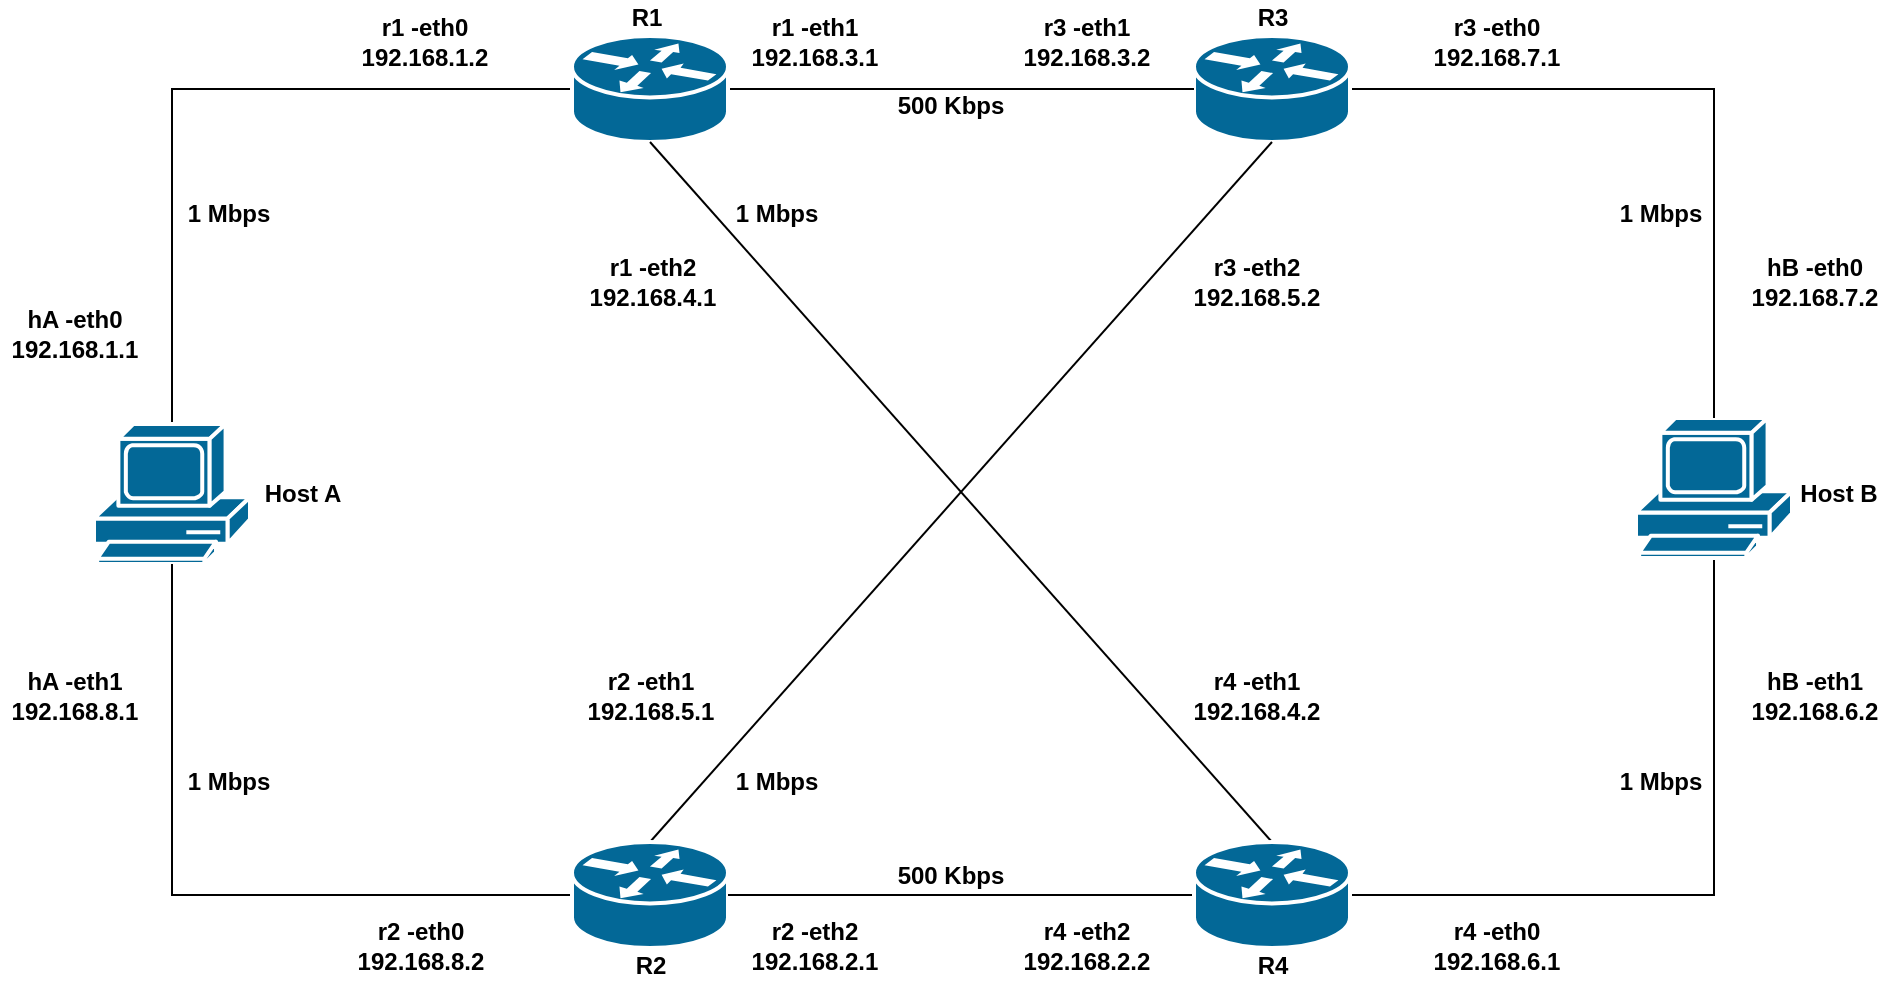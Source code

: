 <mxfile version="20.0.1" type="device"><diagram name="Page-1" id="822b0af5-4adb-64df-f703-e8dfc1f81529"><mxGraphModel dx="910" dy="987" grid="0" gridSize="10" guides="1" tooltips="1" connect="1" arrows="1" fold="1" page="0" pageScale="1" pageWidth="1100" pageHeight="850" background="none" math="0" shadow="0"><root><mxCell id="0"/><mxCell id="1" parent="0"/><mxCell id="3diais1_yJNKNP1Jnrvj-9" style="edgeStyle=orthogonalEdgeStyle;rounded=0;orthogonalLoop=1;jettySize=auto;html=1;exitX=0.5;exitY=0;exitDx=0;exitDy=0;exitPerimeter=0;entryX=0;entryY=0.5;entryDx=0;entryDy=0;entryPerimeter=0;endArrow=none;endFill=0;" parent="1" source="3diais1_yJNKNP1Jnrvj-1" target="3diais1_yJNKNP1Jnrvj-6" edge="1"><mxGeometry relative="1" as="geometry"/></mxCell><mxCell id="3diais1_yJNKNP1Jnrvj-1" value="" style="shape=mxgraph.cisco.computers_and_peripherals.pc;sketch=0;html=1;pointerEvents=1;dashed=0;fillColor=#036897;strokeColor=#ffffff;strokeWidth=2;verticalLabelPosition=bottom;verticalAlign=top;align=center;outlineConnect=0;" parent="1" vertex="1"><mxGeometry x="-188" y="99" width="78" height="70" as="geometry"/></mxCell><mxCell id="3diais1_yJNKNP1Jnrvj-12" style="edgeStyle=orthogonalEdgeStyle;rounded=0;orthogonalLoop=1;jettySize=auto;html=1;exitX=0.5;exitY=1;exitDx=0;exitDy=0;exitPerimeter=0;entryX=1;entryY=0.5;entryDx=0;entryDy=0;entryPerimeter=0;endArrow=none;endFill=0;" parent="1" source="3diais1_yJNKNP1Jnrvj-2" target="3diais1_yJNKNP1Jnrvj-8" edge="1"><mxGeometry relative="1" as="geometry"/></mxCell><mxCell id="3diais1_yJNKNP1Jnrvj-2" value="" style="shape=mxgraph.cisco.computers_and_peripherals.pc;sketch=0;html=1;pointerEvents=1;dashed=0;fillColor=#036897;strokeColor=#ffffff;strokeWidth=2;verticalLabelPosition=bottom;verticalAlign=top;align=center;outlineConnect=0;" parent="1" vertex="1"><mxGeometry x="583" y="96" width="78" height="70" as="geometry"/></mxCell><mxCell id="3diais1_yJNKNP1Jnrvj-11" style="edgeStyle=orthogonalEdgeStyle;rounded=0;orthogonalLoop=1;jettySize=auto;html=1;exitX=1;exitY=0.5;exitDx=0;exitDy=0;exitPerimeter=0;entryX=0.5;entryY=0;entryDx=0;entryDy=0;entryPerimeter=0;endArrow=none;endFill=0;" parent="1" source="3diais1_yJNKNP1Jnrvj-5" target="3diais1_yJNKNP1Jnrvj-2" edge="1"><mxGeometry relative="1" as="geometry"/></mxCell><mxCell id="3diais1_yJNKNP1Jnrvj-5" value="" style="shape=mxgraph.cisco.routers.router;sketch=0;html=1;pointerEvents=1;dashed=0;fillColor=#036897;strokeColor=#ffffff;strokeWidth=2;verticalLabelPosition=bottom;verticalAlign=top;align=center;outlineConnect=0;" parent="1" vertex="1"><mxGeometry x="362" y="-95" width="78" height="53" as="geometry"/></mxCell><mxCell id="3diais1_yJNKNP1Jnrvj-10" style="edgeStyle=orthogonalEdgeStyle;rounded=0;orthogonalLoop=1;jettySize=auto;html=1;exitX=1;exitY=0.5;exitDx=0;exitDy=0;exitPerimeter=0;entryX=0;entryY=0.5;entryDx=0;entryDy=0;entryPerimeter=0;endArrow=none;endFill=0;" parent="1" source="3diais1_yJNKNP1Jnrvj-6" target="3diais1_yJNKNP1Jnrvj-5" edge="1"><mxGeometry relative="1" as="geometry"/></mxCell><mxCell id="3diais1_yJNKNP1Jnrvj-6" value="" style="shape=mxgraph.cisco.routers.router;sketch=0;html=1;pointerEvents=1;dashed=0;fillColor=#036897;strokeColor=#ffffff;strokeWidth=2;verticalLabelPosition=bottom;verticalAlign=top;align=center;outlineConnect=0;" parent="1" vertex="1"><mxGeometry x="51" y="-95" width="78" height="53" as="geometry"/></mxCell><mxCell id="3diais1_yJNKNP1Jnrvj-14" style="edgeStyle=orthogonalEdgeStyle;rounded=0;orthogonalLoop=1;jettySize=auto;html=1;exitX=0;exitY=0.5;exitDx=0;exitDy=0;exitPerimeter=0;entryX=0.5;entryY=1;entryDx=0;entryDy=0;entryPerimeter=0;endArrow=none;endFill=0;" parent="1" source="3diais1_yJNKNP1Jnrvj-7" target="3diais1_yJNKNP1Jnrvj-1" edge="1"><mxGeometry relative="1" as="geometry"/></mxCell><mxCell id="3diais1_yJNKNP1Jnrvj-15" style="rounded=0;orthogonalLoop=1;jettySize=auto;html=1;exitX=0.5;exitY=0;exitDx=0;exitDy=0;exitPerimeter=0;entryX=0.5;entryY=1;entryDx=0;entryDy=0;entryPerimeter=0;endArrow=none;endFill=0;" parent="1" source="3diais1_yJNKNP1Jnrvj-7" target="3diais1_yJNKNP1Jnrvj-5" edge="1"><mxGeometry relative="1" as="geometry"/></mxCell><mxCell id="3diais1_yJNKNP1Jnrvj-7" value="" style="shape=mxgraph.cisco.routers.router;sketch=0;html=1;pointerEvents=1;dashed=0;fillColor=#036897;strokeColor=#ffffff;strokeWidth=2;verticalLabelPosition=bottom;verticalAlign=top;align=center;outlineConnect=0;" parent="1" vertex="1"><mxGeometry x="51" y="308" width="78" height="53" as="geometry"/></mxCell><mxCell id="3diais1_yJNKNP1Jnrvj-13" style="edgeStyle=orthogonalEdgeStyle;rounded=0;orthogonalLoop=1;jettySize=auto;html=1;exitX=0;exitY=0.5;exitDx=0;exitDy=0;exitPerimeter=0;endArrow=none;endFill=0;" parent="1" source="3diais1_yJNKNP1Jnrvj-8" target="3diais1_yJNKNP1Jnrvj-7" edge="1"><mxGeometry relative="1" as="geometry"/></mxCell><mxCell id="3diais1_yJNKNP1Jnrvj-16" style="rounded=0;orthogonalLoop=1;jettySize=auto;html=1;exitX=0.5;exitY=0;exitDx=0;exitDy=0;exitPerimeter=0;entryX=0.5;entryY=1;entryDx=0;entryDy=0;entryPerimeter=0;endArrow=none;endFill=0;" parent="1" source="3diais1_yJNKNP1Jnrvj-8" target="3diais1_yJNKNP1Jnrvj-6" edge="1"><mxGeometry relative="1" as="geometry"/></mxCell><mxCell id="3diais1_yJNKNP1Jnrvj-8" value="" style="shape=mxgraph.cisco.routers.router;sketch=0;html=1;pointerEvents=1;dashed=0;fillColor=#036897;strokeColor=#ffffff;strokeWidth=2;verticalLabelPosition=bottom;verticalAlign=top;align=center;outlineConnect=0;" parent="1" vertex="1"><mxGeometry x="362" y="308" width="78" height="53" as="geometry"/></mxCell><mxCell id="3diais1_yJNKNP1Jnrvj-17" value="&lt;b&gt;Host A&lt;/b&gt;" style="text;html=1;align=center;verticalAlign=middle;resizable=0;points=[];autosize=1;strokeColor=none;fillColor=none;" parent="1" vertex="1"><mxGeometry x="-108" y="125" width="48" height="18" as="geometry"/></mxCell><mxCell id="3diais1_yJNKNP1Jnrvj-18" value="&lt;b&gt;Host B&lt;/b&gt;" style="text;html=1;align=center;verticalAlign=middle;resizable=0;points=[];autosize=1;strokeColor=none;fillColor=none;" parent="1" vertex="1"><mxGeometry x="659" y="125" width="49" height="18" as="geometry"/></mxCell><mxCell id="3diais1_yJNKNP1Jnrvj-19" value="&lt;b&gt;R1&lt;/b&gt;" style="text;html=1;align=center;verticalAlign=middle;resizable=0;points=[];autosize=1;strokeColor=none;fillColor=none;" parent="1" vertex="1"><mxGeometry x="75" y="-113" width="25" height="18" as="geometry"/></mxCell><mxCell id="3diais1_yJNKNP1Jnrvj-20" value="&lt;b&gt;R3&lt;/b&gt;" style="text;html=1;align=center;verticalAlign=middle;resizable=0;points=[];autosize=1;strokeColor=none;fillColor=none;" parent="1" vertex="1"><mxGeometry x="388.5" y="-113" width="25" height="18" as="geometry"/></mxCell><mxCell id="3diais1_yJNKNP1Jnrvj-21" value="&lt;b&gt;R2&lt;/b&gt;" style="text;html=1;align=center;verticalAlign=middle;resizable=0;points=[];autosize=1;strokeColor=none;fillColor=none;" parent="1" vertex="1"><mxGeometry x="77.5" y="361" width="25" height="18" as="geometry"/></mxCell><mxCell id="3diais1_yJNKNP1Jnrvj-22" value="&lt;b&gt;R4&lt;/b&gt;" style="text;html=1;align=center;verticalAlign=middle;resizable=0;points=[];autosize=1;strokeColor=none;fillColor=none;" parent="1" vertex="1"><mxGeometry x="388.5" y="361" width="25" height="18" as="geometry"/></mxCell><mxCell id="3diais1_yJNKNP1Jnrvj-24" value="&lt;b&gt;1 Mbps&lt;/b&gt;" style="text;html=1;align=center;verticalAlign=middle;resizable=0;points=[];autosize=1;strokeColor=none;fillColor=none;" parent="1" vertex="1"><mxGeometry x="-147" y="-15" width="51" height="18" as="geometry"/></mxCell><mxCell id="3diais1_yJNKNP1Jnrvj-25" value="&lt;b&gt;1 Mbps&lt;/b&gt;" style="text;html=1;align=center;verticalAlign=middle;resizable=0;points=[];autosize=1;strokeColor=none;fillColor=none;" parent="1" vertex="1"><mxGeometry x="569" y="-15" width="51" height="18" as="geometry"/></mxCell><mxCell id="3diais1_yJNKNP1Jnrvj-26" value="&lt;b&gt;1 Mbps&lt;/b&gt;" style="text;html=1;align=center;verticalAlign=middle;resizable=0;points=[];autosize=1;strokeColor=none;fillColor=none;" parent="1" vertex="1"><mxGeometry x="-147" y="269" width="51" height="18" as="geometry"/></mxCell><mxCell id="3diais1_yJNKNP1Jnrvj-27" value="&lt;b&gt;1 Mbps&lt;/b&gt;" style="text;html=1;align=center;verticalAlign=middle;resizable=0;points=[];autosize=1;strokeColor=none;fillColor=none;" parent="1" vertex="1"><mxGeometry x="569" y="269" width="51" height="18" as="geometry"/></mxCell><mxCell id="3diais1_yJNKNP1Jnrvj-28" value="&lt;b&gt;500 Kbps&lt;/b&gt;" style="text;html=1;align=center;verticalAlign=middle;resizable=0;points=[];autosize=1;strokeColor=none;fillColor=none;" parent="1" vertex="1"><mxGeometry x="208" y="316" width="63" height="18" as="geometry"/></mxCell><mxCell id="3diais1_yJNKNP1Jnrvj-29" value="&lt;b&gt;500 Kbps&lt;/b&gt;" style="text;html=1;align=center;verticalAlign=middle;resizable=0;points=[];autosize=1;strokeColor=none;fillColor=none;" parent="1" vertex="1"><mxGeometry x="208" y="-69" width="63" height="18" as="geometry"/></mxCell><mxCell id="3diais1_yJNKNP1Jnrvj-30" value="&lt;b&gt;1 Mbps&lt;/b&gt;" style="text;html=1;align=center;verticalAlign=middle;resizable=0;points=[];autosize=1;strokeColor=none;fillColor=none;" parent="1" vertex="1"><mxGeometry x="127" y="-15" width="51" height="18" as="geometry"/></mxCell><mxCell id="3diais1_yJNKNP1Jnrvj-31" value="&lt;b&gt;1 Mbps&lt;/b&gt;" style="text;html=1;align=center;verticalAlign=middle;resizable=0;points=[];autosize=1;strokeColor=none;fillColor=none;" parent="1" vertex="1"><mxGeometry x="127" y="269" width="51" height="18" as="geometry"/></mxCell><mxCell id="0Ud_5IxJVAweEWrGErIJ-1" value="&lt;b&gt;hA -eth0&lt;br&gt;192.168.1.1&lt;/b&gt;" style="text;html=1;align=center;verticalAlign=middle;resizable=0;points=[];autosize=1;strokeColor=none;fillColor=none;" parent="1" vertex="1"><mxGeometry x="-235" y="38" width="73" height="32" as="geometry"/></mxCell><mxCell id="0Ud_5IxJVAweEWrGErIJ-2" value="&lt;b&gt;hA -eth1&lt;br&gt;192.168.8.1&lt;/b&gt;" style="text;html=1;align=center;verticalAlign=middle;resizable=0;points=[];autosize=1;strokeColor=none;fillColor=none;" parent="1" vertex="1"><mxGeometry x="-235" y="219" width="73" height="32" as="geometry"/></mxCell><mxCell id="0Ud_5IxJVAweEWrGErIJ-3" value="&lt;b&gt;r1 -eth0&lt;br&gt;192.168.1.2&lt;/b&gt;" style="text;html=1;align=center;verticalAlign=middle;resizable=0;points=[];autosize=1;strokeColor=none;fillColor=none;" parent="1" vertex="1"><mxGeometry x="-60" y="-108" width="73" height="32" as="geometry"/></mxCell><mxCell id="0Ud_5IxJVAweEWrGErIJ-4" value="&lt;b&gt;r1 -eth2&lt;br&gt;192.168.4.1&lt;/b&gt;" style="text;html=1;align=center;verticalAlign=middle;resizable=0;points=[];autosize=1;strokeColor=none;fillColor=none;" parent="1" vertex="1"><mxGeometry x="54" y="12" width="73" height="32" as="geometry"/></mxCell><mxCell id="0Ud_5IxJVAweEWrGErIJ-5" value="&lt;b&gt;r2 -eth1&lt;br&gt;192.168.5.1&lt;/b&gt;" style="text;html=1;align=center;verticalAlign=middle;resizable=0;points=[];autosize=1;strokeColor=none;fillColor=none;" parent="1" vertex="1"><mxGeometry x="53.5" y="219" width="73" height="32" as="geometry"/></mxCell><mxCell id="0Ud_5IxJVAweEWrGErIJ-6" value="&lt;b&gt;r2 -eth0&lt;br&gt;192.168.8.2&lt;/b&gt;" style="text;html=1;align=center;verticalAlign=middle;resizable=0;points=[];autosize=1;strokeColor=none;fillColor=none;" parent="1" vertex="1"><mxGeometry x="-62" y="344" width="73" height="32" as="geometry"/></mxCell><mxCell id="0Ud_5IxJVAweEWrGErIJ-7" value="&lt;b&gt;r2 -eth2&lt;br&gt;192.168.2.1&lt;/b&gt;" style="text;html=1;align=center;verticalAlign=middle;resizable=0;points=[];autosize=1;strokeColor=none;fillColor=none;" parent="1" vertex="1"><mxGeometry x="135" y="344" width="73" height="32" as="geometry"/></mxCell><mxCell id="0Ud_5IxJVAweEWrGErIJ-8" value="&lt;b&gt;r4 -eth2&lt;br&gt;192.168.2.2&lt;/b&gt;" style="text;html=1;align=center;verticalAlign=middle;resizable=0;points=[];autosize=1;strokeColor=none;fillColor=none;" parent="1" vertex="1"><mxGeometry x="271" y="344" width="73" height="32" as="geometry"/></mxCell><mxCell id="0Ud_5IxJVAweEWrGErIJ-9" value="&lt;b&gt;r4 -eth0&lt;br&gt;192.168.6.1&lt;/b&gt;" style="text;html=1;align=center;verticalAlign=middle;resizable=0;points=[];autosize=1;strokeColor=none;fillColor=none;" parent="1" vertex="1"><mxGeometry x="476" y="344" width="73" height="32" as="geometry"/></mxCell><mxCell id="0Ud_5IxJVAweEWrGErIJ-10" value="&lt;b&gt;r4 -eth1&lt;br&gt;192.168.4.2&lt;/b&gt;" style="text;html=1;align=center;verticalAlign=middle;resizable=0;points=[];autosize=1;strokeColor=none;fillColor=none;" parent="1" vertex="1"><mxGeometry x="356" y="219" width="73" height="32" as="geometry"/></mxCell><mxCell id="0Ud_5IxJVAweEWrGErIJ-11" value="&lt;b&gt;r1 -eth1&lt;br&gt;192.168.3.1&lt;/b&gt;" style="text;html=1;align=center;verticalAlign=middle;resizable=0;points=[];autosize=1;strokeColor=none;fillColor=none;" parent="1" vertex="1"><mxGeometry x="135" y="-108" width="73" height="32" as="geometry"/></mxCell><mxCell id="0Ud_5IxJVAweEWrGErIJ-12" value="&lt;b&gt;r3 -eth1&lt;br&gt;192.168.3.2&lt;/b&gt;" style="text;html=1;align=center;verticalAlign=middle;resizable=0;points=[];autosize=1;strokeColor=none;fillColor=none;" parent="1" vertex="1"><mxGeometry x="271" y="-108" width="73" height="32" as="geometry"/></mxCell><mxCell id="0Ud_5IxJVAweEWrGErIJ-13" value="&lt;b&gt;r3 -eth2&lt;br&gt;192.168.5.2&lt;/b&gt;" style="text;html=1;align=center;verticalAlign=middle;resizable=0;points=[];autosize=1;strokeColor=none;fillColor=none;" parent="1" vertex="1"><mxGeometry x="356" y="12" width="73" height="32" as="geometry"/></mxCell><mxCell id="0Ud_5IxJVAweEWrGErIJ-14" value="&lt;b&gt;r3 -eth0&lt;br&gt;192.168.7.1&lt;/b&gt;" style="text;html=1;align=center;verticalAlign=middle;resizable=0;points=[];autosize=1;strokeColor=none;fillColor=none;" parent="1" vertex="1"><mxGeometry x="476" y="-108" width="73" height="32" as="geometry"/></mxCell><mxCell id="0Ud_5IxJVAweEWrGErIJ-15" value="&lt;b&gt;hB -eth0&lt;br&gt;192.168.7.2&lt;/b&gt;" style="text;html=1;align=center;verticalAlign=middle;resizable=0;points=[];autosize=1;strokeColor=none;fillColor=none;" parent="1" vertex="1"><mxGeometry x="635" y="12" width="73" height="32" as="geometry"/></mxCell><mxCell id="0Ud_5IxJVAweEWrGErIJ-16" value="&lt;b&gt;hB -eth1&lt;br&gt;192.168.6.2&lt;/b&gt;" style="text;html=1;align=center;verticalAlign=middle;resizable=0;points=[];autosize=1;strokeColor=none;fillColor=none;" parent="1" vertex="1"><mxGeometry x="635" y="219" width="73" height="32" as="geometry"/></mxCell></root></mxGraphModel></diagram></mxfile>